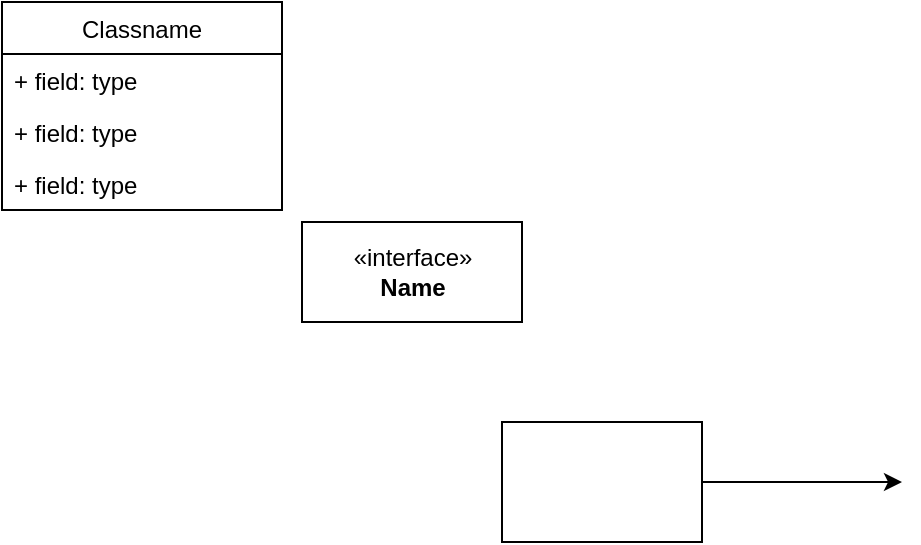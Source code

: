 <mxfile version="13.9.5" type="github"><diagram id="41YbCzMTwby1cVoDIvOX" name="Page-1"><mxGraphModel dx="1102" dy="582" grid="1" gridSize="10" guides="1" tooltips="1" connect="1" arrows="1" fold="1" page="1" pageScale="1" pageWidth="827" pageHeight="1169" math="0" shadow="0"><root><mxCell id="0"/><mxCell id="1" parent="0"/><mxCell id="ZaWBOjUnQEnUYz2R9j1z-2" style="edgeStyle=orthogonalEdgeStyle;rounded=0;orthogonalLoop=1;jettySize=auto;html=1;" parent="1" source="ZaWBOjUnQEnUYz2R9j1z-1" edge="1"><mxGeometry relative="1" as="geometry"><mxPoint x="550" y="300" as="targetPoint"/></mxGeometry></mxCell><mxCell id="ZaWBOjUnQEnUYz2R9j1z-1" value="" style="rounded=0;whiteSpace=wrap;html=1;" parent="1" vertex="1"><mxGeometry x="350" y="270" width="100" height="60" as="geometry"/></mxCell><mxCell id="ZaWBOjUnQEnUYz2R9j1z-3" value="&amp;laquo;interface&amp;raquo;&lt;br&gt;&lt;b&gt;Name&lt;/b&gt;" style="html=1;" parent="1" vertex="1"><mxGeometry x="250" y="170" width="110" height="50" as="geometry"/></mxCell><mxCell id="ZaWBOjUnQEnUYz2R9j1z-4" value="Classname" style="swimlane;fontStyle=0;childLayout=stackLayout;horizontal=1;startSize=26;fillColor=none;horizontalStack=0;resizeParent=1;resizeParentMax=0;resizeLast=0;collapsible=1;marginBottom=0;" parent="1" vertex="1"><mxGeometry x="100" y="60" width="140" height="104" as="geometry"/></mxCell><mxCell id="ZaWBOjUnQEnUYz2R9j1z-5" value="+ field: type" style="text;strokeColor=none;fillColor=none;align=left;verticalAlign=top;spacingLeft=4;spacingRight=4;overflow=hidden;rotatable=0;points=[[0,0.5],[1,0.5]];portConstraint=eastwest;" parent="ZaWBOjUnQEnUYz2R9j1z-4" vertex="1"><mxGeometry y="26" width="140" height="26" as="geometry"/></mxCell><mxCell id="ZaWBOjUnQEnUYz2R9j1z-6" value="+ field: type" style="text;strokeColor=none;fillColor=none;align=left;verticalAlign=top;spacingLeft=4;spacingRight=4;overflow=hidden;rotatable=0;points=[[0,0.5],[1,0.5]];portConstraint=eastwest;" parent="ZaWBOjUnQEnUYz2R9j1z-4" vertex="1"><mxGeometry y="52" width="140" height="26" as="geometry"/></mxCell><mxCell id="ZaWBOjUnQEnUYz2R9j1z-7" value="+ field: type" style="text;strokeColor=none;fillColor=none;align=left;verticalAlign=top;spacingLeft=4;spacingRight=4;overflow=hidden;rotatable=0;points=[[0,0.5],[1,0.5]];portConstraint=eastwest;" parent="ZaWBOjUnQEnUYz2R9j1z-4" vertex="1"><mxGeometry y="78" width="140" height="26" as="geometry"/></mxCell></root></mxGraphModel></diagram></mxfile>
